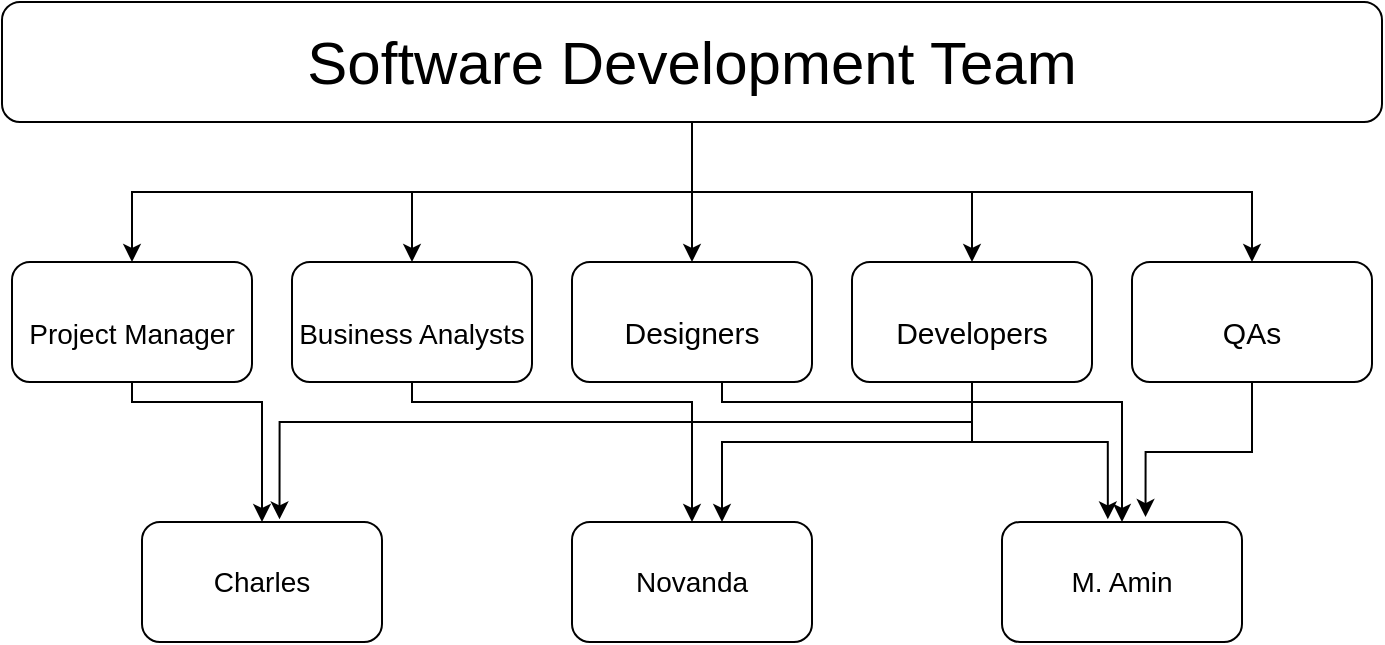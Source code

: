 <mxfile version="16.6.4" type="device"><diagram id="Evf4JqVHJcJtxjNW_rPx" name="Page-1"><mxGraphModel dx="1673" dy="946" grid="1" gridSize="10" guides="1" tooltips="1" connect="1" arrows="1" fold="1" page="1" pageScale="1" pageWidth="1169" pageHeight="827" math="0" shadow="0"><root><mxCell id="0"/><mxCell id="1" parent="0"/><mxCell id="nqM9A07if53JqDjwWc5L-7" style="edgeStyle=orthogonalEdgeStyle;rounded=0;orthogonalLoop=1;jettySize=auto;html=1;entryX=0.5;entryY=0;entryDx=0;entryDy=0;fontSize=30;" edge="1" parent="1" source="nqM9A07if53JqDjwWc5L-1" target="nqM9A07if53JqDjwWc5L-2"><mxGeometry relative="1" as="geometry"/></mxCell><mxCell id="nqM9A07if53JqDjwWc5L-8" style="edgeStyle=orthogonalEdgeStyle;rounded=0;orthogonalLoop=1;jettySize=auto;html=1;entryX=0.5;entryY=0;entryDx=0;entryDy=0;fontSize=30;" edge="1" parent="1" source="nqM9A07if53JqDjwWc5L-1" target="nqM9A07if53JqDjwWc5L-3"><mxGeometry relative="1" as="geometry"/></mxCell><mxCell id="nqM9A07if53JqDjwWc5L-9" style="edgeStyle=orthogonalEdgeStyle;rounded=0;orthogonalLoop=1;jettySize=auto;html=1;entryX=0.5;entryY=0;entryDx=0;entryDy=0;fontSize=30;" edge="1" parent="1" source="nqM9A07if53JqDjwWc5L-1" target="nqM9A07if53JqDjwWc5L-4"><mxGeometry relative="1" as="geometry"/></mxCell><mxCell id="nqM9A07if53JqDjwWc5L-10" style="edgeStyle=orthogonalEdgeStyle;rounded=0;orthogonalLoop=1;jettySize=auto;html=1;entryX=0.5;entryY=0;entryDx=0;entryDy=0;fontSize=30;" edge="1" parent="1" source="nqM9A07if53JqDjwWc5L-1" target="nqM9A07if53JqDjwWc5L-5"><mxGeometry relative="1" as="geometry"/></mxCell><mxCell id="nqM9A07if53JqDjwWc5L-11" style="edgeStyle=orthogonalEdgeStyle;rounded=0;orthogonalLoop=1;jettySize=auto;html=1;entryX=0.5;entryY=0;entryDx=0;entryDy=0;fontSize=30;" edge="1" parent="1" source="nqM9A07if53JqDjwWc5L-1" target="nqM9A07if53JqDjwWc5L-6"><mxGeometry relative="1" as="geometry"/></mxCell><mxCell id="nqM9A07if53JqDjwWc5L-1" value="&lt;font style=&quot;font-size: 30px&quot;&gt;Software Development Team&lt;/font&gt;" style="rounded=1;whiteSpace=wrap;html=1;" vertex="1" parent="1"><mxGeometry x="240" y="80" width="690" height="60" as="geometry"/></mxCell><mxCell id="nqM9A07if53JqDjwWc5L-15" style="edgeStyle=orthogonalEdgeStyle;rounded=0;orthogonalLoop=1;jettySize=auto;html=1;entryX=0.5;entryY=0;entryDx=0;entryDy=0;fontSize=14;" edge="1" parent="1" source="nqM9A07if53JqDjwWc5L-2" target="nqM9A07if53JqDjwWc5L-12"><mxGeometry relative="1" as="geometry"><Array as="points"><mxPoint x="305" y="280"/><mxPoint x="370" y="280"/></Array></mxGeometry></mxCell><mxCell id="nqM9A07if53JqDjwWc5L-2" value="&lt;font style=&quot;font-size: 14px&quot;&gt;Project Manager&lt;/font&gt;" style="rounded=1;whiteSpace=wrap;html=1;fontSize=30;" vertex="1" parent="1"><mxGeometry x="245" y="210" width="120" height="60" as="geometry"/></mxCell><mxCell id="nqM9A07if53JqDjwWc5L-18" style="edgeStyle=orthogonalEdgeStyle;rounded=0;orthogonalLoop=1;jettySize=auto;html=1;entryX=0.5;entryY=0;entryDx=0;entryDy=0;fontSize=14;" edge="1" parent="1" source="nqM9A07if53JqDjwWc5L-3" target="nqM9A07if53JqDjwWc5L-13"><mxGeometry relative="1" as="geometry"><Array as="points"><mxPoint x="445" y="280"/><mxPoint x="585" y="280"/></Array></mxGeometry></mxCell><mxCell id="nqM9A07if53JqDjwWc5L-3" value="&lt;font style=&quot;font-size: 14px&quot;&gt;Business Analysts&lt;/font&gt;" style="rounded=1;whiteSpace=wrap;html=1;fontSize=30;" vertex="1" parent="1"><mxGeometry x="385" y="210" width="120" height="60" as="geometry"/></mxCell><mxCell id="nqM9A07if53JqDjwWc5L-19" style="edgeStyle=orthogonalEdgeStyle;rounded=0;orthogonalLoop=1;jettySize=auto;html=1;entryX=0.5;entryY=0;entryDx=0;entryDy=0;fontSize=14;" edge="1" parent="1" source="nqM9A07if53JqDjwWc5L-4" target="nqM9A07if53JqDjwWc5L-14"><mxGeometry relative="1" as="geometry"><Array as="points"><mxPoint x="600" y="280"/><mxPoint x="800" y="280"/></Array></mxGeometry></mxCell><mxCell id="nqM9A07if53JqDjwWc5L-4" value="&lt;font style=&quot;font-size: 15px&quot;&gt;Designers&lt;/font&gt;" style="rounded=1;whiteSpace=wrap;html=1;fontSize=30;" vertex="1" parent="1"><mxGeometry x="525" y="210" width="120" height="60" as="geometry"/></mxCell><mxCell id="nqM9A07if53JqDjwWc5L-22" style="edgeStyle=orthogonalEdgeStyle;rounded=0;orthogonalLoop=1;jettySize=auto;html=1;entryX=0.573;entryY=-0.022;entryDx=0;entryDy=0;entryPerimeter=0;fontSize=14;" edge="1" parent="1" source="nqM9A07if53JqDjwWc5L-5" target="nqM9A07if53JqDjwWc5L-12"><mxGeometry relative="1" as="geometry"><Array as="points"><mxPoint x="725" y="290"/><mxPoint x="379" y="290"/></Array></mxGeometry></mxCell><mxCell id="nqM9A07if53JqDjwWc5L-24" style="edgeStyle=orthogonalEdgeStyle;rounded=0;orthogonalLoop=1;jettySize=auto;html=1;entryX=0.625;entryY=0;entryDx=0;entryDy=0;entryPerimeter=0;fontSize=14;" edge="1" parent="1" source="nqM9A07if53JqDjwWc5L-5" target="nqM9A07if53JqDjwWc5L-13"><mxGeometry relative="1" as="geometry"><Array as="points"><mxPoint x="725" y="300"/><mxPoint x="600" y="300"/></Array></mxGeometry></mxCell><mxCell id="nqM9A07if53JqDjwWc5L-25" style="edgeStyle=orthogonalEdgeStyle;rounded=0;orthogonalLoop=1;jettySize=auto;html=1;entryX=0.441;entryY=-0.022;entryDx=0;entryDy=0;entryPerimeter=0;fontSize=14;" edge="1" parent="1" source="nqM9A07if53JqDjwWc5L-5" target="nqM9A07if53JqDjwWc5L-14"><mxGeometry relative="1" as="geometry"><Array as="points"><mxPoint x="725" y="300"/><mxPoint x="793" y="300"/></Array></mxGeometry></mxCell><mxCell id="nqM9A07if53JqDjwWc5L-5" value="&lt;font style=&quot;font-size: 15px&quot;&gt;Developers&lt;/font&gt;" style="rounded=1;whiteSpace=wrap;html=1;fontSize=30;" vertex="1" parent="1"><mxGeometry x="665" y="210" width="120" height="60" as="geometry"/></mxCell><mxCell id="nqM9A07if53JqDjwWc5L-26" style="edgeStyle=orthogonalEdgeStyle;rounded=0;orthogonalLoop=1;jettySize=auto;html=1;entryX=0.598;entryY=-0.041;entryDx=0;entryDy=0;entryPerimeter=0;fontSize=14;" edge="1" parent="1" source="nqM9A07if53JqDjwWc5L-6" target="nqM9A07if53JqDjwWc5L-14"><mxGeometry relative="1" as="geometry"/></mxCell><mxCell id="nqM9A07if53JqDjwWc5L-6" value="&lt;font style=&quot;font-size: 15px&quot;&gt;QAs&lt;/font&gt;" style="rounded=1;whiteSpace=wrap;html=1;fontSize=30;" vertex="1" parent="1"><mxGeometry x="805" y="210" width="120" height="60" as="geometry"/></mxCell><mxCell id="nqM9A07if53JqDjwWc5L-12" value="Charles" style="rounded=1;whiteSpace=wrap;html=1;fontSize=14;" vertex="1" parent="1"><mxGeometry x="310" y="340" width="120" height="60" as="geometry"/></mxCell><mxCell id="nqM9A07if53JqDjwWc5L-13" value="Novanda" style="rounded=1;whiteSpace=wrap;html=1;fontSize=14;" vertex="1" parent="1"><mxGeometry x="525" y="340" width="120" height="60" as="geometry"/></mxCell><mxCell id="nqM9A07if53JqDjwWc5L-14" value="M. Amin" style="rounded=1;whiteSpace=wrap;html=1;fontSize=14;" vertex="1" parent="1"><mxGeometry x="740" y="340" width="120" height="60" as="geometry"/></mxCell></root></mxGraphModel></diagram></mxfile>